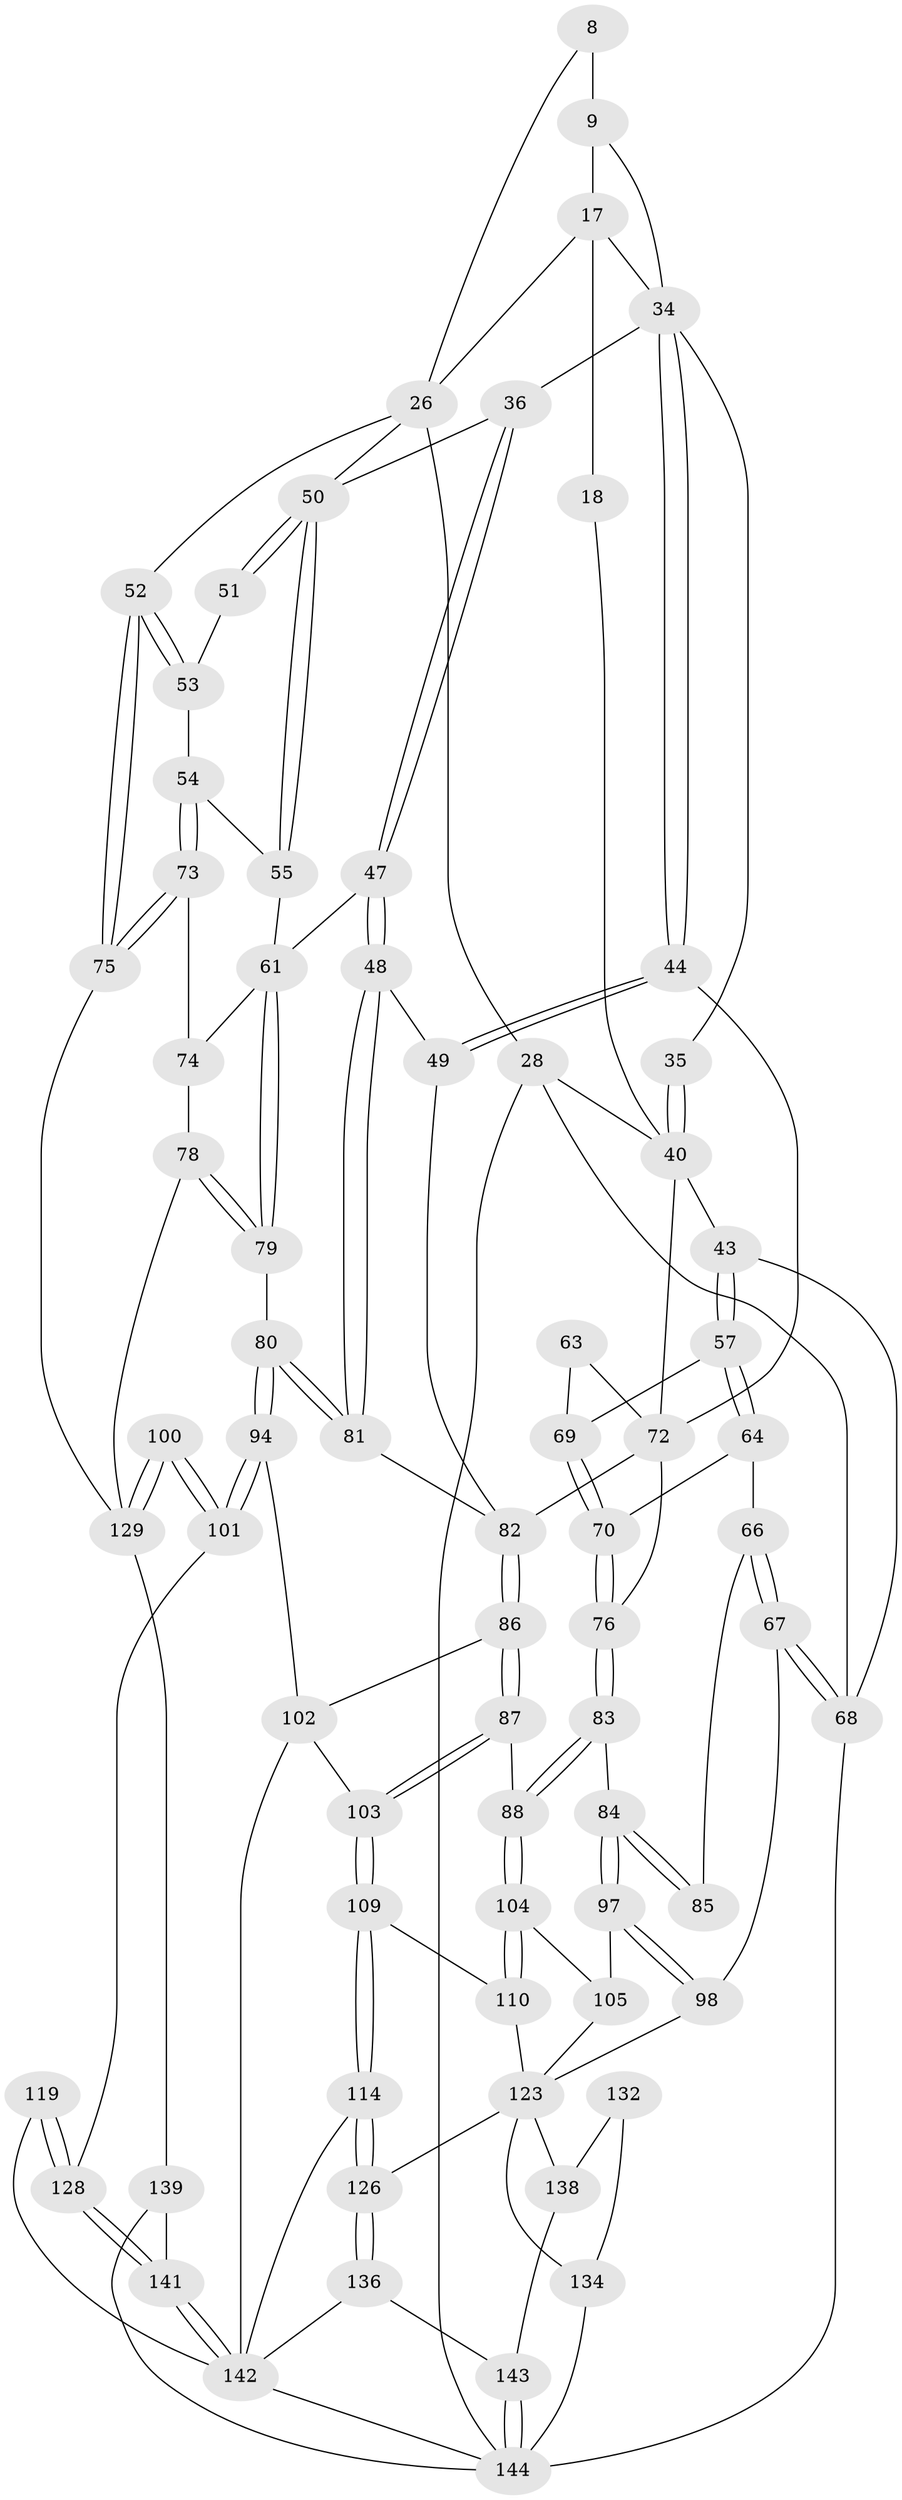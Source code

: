 // original degree distribution, {3: 0.020833333333333332, 4: 0.1875, 6: 0.1875, 5: 0.6041666666666666}
// Generated by graph-tools (version 1.1) at 2025/01/03/09/25 05:01:23]
// undirected, 72 vertices, 159 edges
graph export_dot {
graph [start="1"]
  node [color=gray90,style=filled];
  8 [pos="+0.7235607747089788+0.12999869892343452"];
  9 [pos="+0.6781056039393744+0.09371814446240574",super="+6"];
  17 [pos="+0.5698409696873377+0.1254421290125415",super="+14"];
  18 [pos="+0.43830634161475407+0.08756595122466165",super="+13"];
  26 [pos="+1+0.15241184017001447",super="+25+23"];
  28 [pos="+0.030974876830038744+0.10433263906212521",super="+27+11"];
  34 [pos="+0.4956029997136187+0.21421273684234482",super="+33+16+15"];
  35 [pos="+0.46888087682073465+0.20621759067378378"];
  36 [pos="+0.6327895980827485+0.31404136569916663",super="+32"];
  40 [pos="+0.364439162541057+0.2797803462023727",super="+37+19"];
  43 [pos="+0.15852338028997692+0.325342364140101",super="+39"];
  44 [pos="+0.5159731498921374+0.37175005955388485"];
  47 [pos="+0.5877496621433551+0.39779552805577034"];
  48 [pos="+0.5863106349332293+0.39852853439858416"];
  49 [pos="+0.5659338166620627+0.39384081101198604"];
  50 [pos="+0.7942447567535013+0.28654457300937525",super="+31"];
  51 [pos="+0.9131022144316591+0.27563679177106637"];
  52 [pos="+1+0.29993544035163355"];
  53 [pos="+0.9455187173533095+0.3178997273843279"];
  54 [pos="+0.8728168277921623+0.3919100807675776"];
  55 [pos="+0.8087738681942577+0.35077324499761836"];
  57 [pos="+0.16750904261109104+0.34697181817712985",super="+56"];
  61 [pos="+0.717211950508967+0.43485224658063154",super="+60"];
  63 [pos="+0.37908282137822874+0.4155695608661189",super="+58"];
  64 [pos="+0.17807942648826888+0.4563790495510275"];
  66 [pos="+0.07438909116959087+0.4996326857777037",super="+65"];
  67 [pos="+0+0.5656593592562345"];
  68 [pos="+0+0.5621520851092395",super="+42+41+30"];
  69 [pos="+0.2757215097754611+0.43120077526581096",super="+59"];
  70 [pos="+0.2683586407262901+0.4453829206963503"];
  72 [pos="+0.4067178135526726+0.5004955854544335",super="+62+45+46"];
  73 [pos="+0.8884794021215513+0.4111720462777952"];
  74 [pos="+0.851800177067164+0.5702155422099087"];
  75 [pos="+1+0.45745545363041934"];
  76 [pos="+0.30971700715570344+0.5079343747534338"];
  78 [pos="+0.8262728326655769+0.6162353544452484",super="+77"];
  79 [pos="+0.7088750197615724+0.5721117448877916"];
  80 [pos="+0.6388957004426006+0.5872492217766301"];
  81 [pos="+0.5865064445982509+0.49834379542665563"];
  82 [pos="+0.4468129367818021+0.5575863362484875",super="+71"];
  83 [pos="+0.2634580221459803+0.6157486697733657"];
  84 [pos="+0.25313367607018317+0.610726036519432"];
  85 [pos="+0.2406477010608175+0.592463771203682"];
  86 [pos="+0.44746102602470883+0.5872311214874949"];
  87 [pos="+0.3735423598977768+0.6369291610289717"];
  88 [pos="+0.2703092163986897+0.6287938407764389"];
  94 [pos="+0.5865750008355769+0.6640028768158238"];
  97 [pos="+0+0.6139277574427543"];
  98 [pos="+0+0.6105256432454939"];
  100 [pos="+0.8237757256646833+0.7526480512288494"];
  101 [pos="+0.7844886515031769+0.7478907384689301"];
  102 [pos="+0.44379018928006525+0.7188484212096355",super="+96+95"];
  103 [pos="+0.39248429173211574+0.7158777490552162"];
  104 [pos="+0.25011132106625616+0.7027419530199417"];
  105 [pos="+0.1830085358234127+0.718998534731143"];
  109 [pos="+0.3770027713757755+0.7456809673725063"];
  110 [pos="+0.2855523081333752+0.773252754537543"];
  114 [pos="+0.4273563389843866+0.8120803940258965"];
  119 [pos="+0.5126033347418902+0.8553487841792398",super="+116"];
  123 [pos="+0.28622543302739323+0.8172801015272163",super="+117+122"];
  126 [pos="+0.3762335648180876+0.8530538885700513"];
  128 [pos="+0.6519795912713273+0.8994790478441689",super="+127"];
  129 [pos="+0.8270957960190345+0.7645684263882847",super="+93+99"];
  132 [pos="+0.11919656160434397+0.8829588654298623"];
  134 [pos="+0.10041422245797234+0.8626192078191025",super="+133"];
  136 [pos="+0.43207999470188696+1"];
  138 [pos="+0.26640586704171215+0.9061853975879073",super="+125"];
  139 [pos="+0.7675246836511572+0.9237274549956104",super="+130+90"];
  141 [pos="+0.6487544714342951+0.978032375675365",super="+140+131"];
  142 [pos="+0.5812191119271839+1",super="+135+120+113+112+111"];
  143 [pos="+0.2081461798112041+1",super="+137"];
  144 [pos="+0.10138629092288531+0.9432218990332465",super="+107+108"];
  8 -- 9 [weight=2];
  8 -- 26;
  9 -- 17;
  9 -- 34;
  17 -- 18 [weight=2];
  17 -- 34;
  17 -- 26;
  18 -- 40 [weight=2];
  26 -- 52;
  26 -- 28 [weight=2];
  26 -- 50 [weight=2];
  28 -- 40 [weight=2];
  28 -- 144 [weight=2];
  28 -- 68 [weight=2];
  34 -- 35;
  34 -- 44;
  34 -- 44;
  34 -- 36 [weight=2];
  35 -- 40 [weight=2];
  35 -- 40;
  36 -- 47;
  36 -- 47;
  36 -- 50;
  40 -- 72;
  40 -- 43 [weight=2];
  43 -- 57 [weight=2];
  43 -- 57;
  43 -- 68 [weight=2];
  44 -- 49;
  44 -- 49;
  44 -- 72;
  47 -- 48;
  47 -- 48;
  47 -- 61;
  48 -- 49;
  48 -- 81;
  48 -- 81;
  49 -- 82;
  50 -- 51;
  50 -- 51;
  50 -- 55;
  50 -- 55;
  51 -- 53;
  52 -- 53;
  52 -- 53;
  52 -- 75;
  52 -- 75;
  53 -- 54;
  54 -- 55;
  54 -- 73;
  54 -- 73;
  55 -- 61;
  57 -- 64;
  57 -- 64;
  57 -- 69;
  61 -- 79;
  61 -- 79;
  61 -- 74;
  63 -- 69 [weight=2];
  63 -- 72 [weight=2];
  64 -- 70;
  64 -- 66;
  66 -- 67;
  66 -- 67;
  66 -- 85 [weight=2];
  67 -- 68;
  67 -- 68;
  67 -- 98;
  68 -- 144;
  69 -- 70;
  69 -- 70;
  70 -- 76;
  70 -- 76;
  72 -- 76;
  72 -- 82;
  73 -- 74;
  73 -- 75;
  73 -- 75;
  74 -- 78;
  75 -- 129;
  76 -- 83;
  76 -- 83;
  78 -- 79;
  78 -- 79;
  78 -- 129 [weight=2];
  79 -- 80;
  80 -- 81;
  80 -- 81;
  80 -- 94;
  80 -- 94;
  81 -- 82;
  82 -- 86;
  82 -- 86;
  83 -- 84;
  83 -- 88;
  83 -- 88;
  84 -- 85;
  84 -- 85;
  84 -- 97;
  84 -- 97;
  86 -- 87;
  86 -- 87;
  86 -- 102;
  87 -- 88;
  87 -- 103;
  87 -- 103;
  88 -- 104;
  88 -- 104;
  94 -- 101;
  94 -- 101;
  94 -- 102;
  97 -- 98;
  97 -- 98;
  97 -- 105;
  98 -- 123;
  100 -- 101;
  100 -- 101;
  100 -- 129 [weight=2];
  100 -- 129;
  101 -- 128;
  102 -- 103;
  102 -- 142 [weight=2];
  103 -- 109;
  103 -- 109;
  104 -- 105;
  104 -- 110;
  104 -- 110;
  105 -- 123;
  109 -- 110;
  109 -- 114;
  109 -- 114;
  110 -- 123;
  114 -- 126;
  114 -- 126;
  114 -- 142;
  119 -- 128 [weight=2];
  119 -- 128;
  119 -- 142 [weight=2];
  123 -- 126;
  123 -- 138 [weight=2];
  123 -- 134;
  126 -- 136;
  126 -- 136;
  128 -- 141 [weight=2];
  128 -- 141;
  129 -- 139 [weight=2];
  132 -- 138 [weight=2];
  132 -- 134;
  134 -- 144 [weight=2];
  136 -- 143;
  136 -- 142;
  138 -- 143;
  139 -- 141 [weight=2];
  139 -- 144;
  141 -- 142;
  141 -- 142;
  142 -- 144;
  143 -- 144 [weight=2];
  143 -- 144;
}
